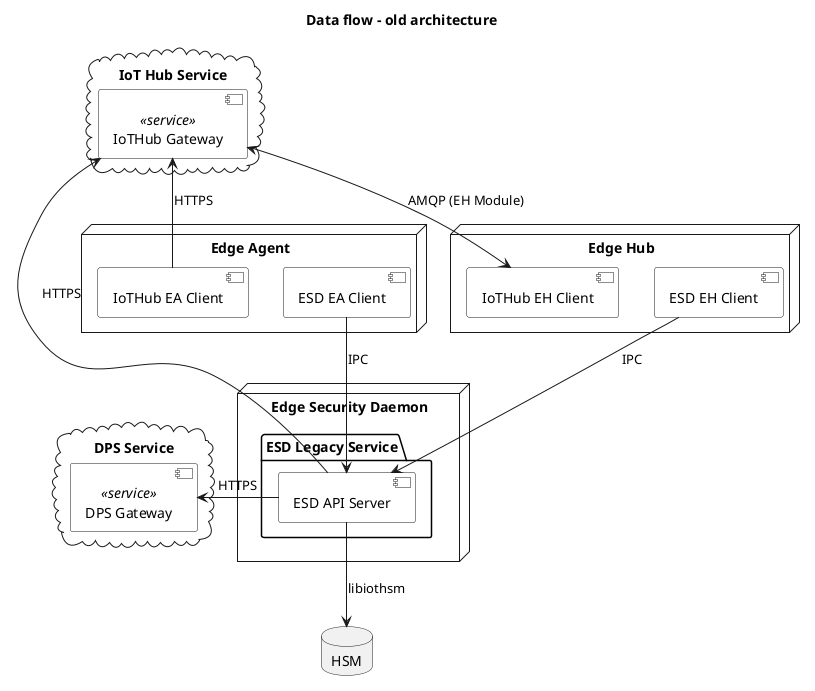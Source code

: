 @@startuml
title Data flow - old architecture
cloud "DPS Service" {
    [DPS Gateway] <<service>>
}

cloud "IoT Hub Service" {
    [IoTHub Gateway] <<service>>
}

node "Edge Security Daemon" {
    folder "ESD Legacy Service" {
        [ESD API Server] 
    }
}
node "Edge Agent" {
    [ESD EA Client]
    [IoTHub EA Client]
}
node "Edge Hub" {
    [ESD EH Client]
    [IoTHub EH Client]
}

database "HSM"


[ESD EH Client] --> [ESD API Server] : IPC
[ESD EA Client] --> [ESD API Server] : IPC

[ESD API Server] -down-> HSM : libiothsm
[ESD API Server] -left-> [DPS Gateway] : HTTPS

[ESD API Server] -up-> [IoTHub Gateway] : HTTPS
[IoTHub EH Client] <-up-> [IoTHub Gateway] : AMQP (EH Module)
[IoTHub EA Client] -up-> [IoTHub Gateway] : HTTPS

skinparam component {
    backgroundColor White
}

@@enduml